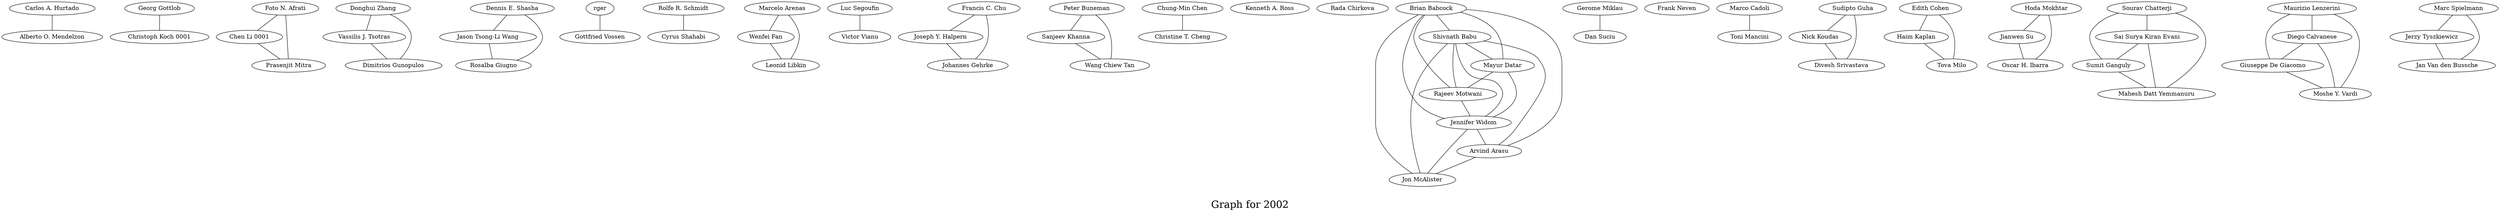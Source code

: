 /*****
Graph for 2002
*****/

graph G {
  graph [splines=true overlap=false]
  node  [shape=ellipse, width=0.3, height=0.3]
  0 [label="Carlos A. Hurtado"];
  1 [label="Alberto O. Mendelzon"];
  2 [label="Georg Gottlob"];
  3 [label="Christoph Koch 0001"];
  4 [label="Foto N. Afrati"];
  5 [label="Chen Li 0001"];
  6 [label="Prasenjit Mitra"];
  7 [label="Donghui Zhang"];
  8 [label="Vassilis J. Tsotras"];
  9 [label="Dimitrios Gunopulos"];
  10 [label="Dennis E. Shasha"];
  11 [label="Jason Tsong-Li Wang"];
  12 [label="Rosalba Giugno"];
  13 [label="rger"];
  14 [label="Gottfried Vossen"];
  15 [label="Rolfe R. Schmidt"];
  16 [label="Cyrus Shahabi"];
  17 [label="Marcelo Arenas"];
  18 [label="Wenfei Fan"];
  19 [label="Leonid Libkin"];
  20 [label="Luc Segoufin"];
  21 [label="Victor Vianu"];
  22 [label="Francis C. Chu"];
  23 [label="Joseph Y. Halpern"];
  24 [label="Johannes Gehrke"];
  25 [label="Peter Buneman"];
  26 [label="Sanjeev Khanna"];
  27 [label="Wang Chiew Tan"];
  28 [label="Chung-Min Chen"];
  29 [label="Christine T. Cheng"];
  30 [label="Kenneth A. Ross"];
  31 [label="Rada Chirkova"];
  32 [label="Brian Babcock"];
  33 [label="Shivnath Babu"];
  34 [label="Mayur Datar"];
  35 [label="Rajeev Motwani"];
  36 [label="Jennifer Widom"];
  37 [label="Gerome Miklau"];
  38 [label="Dan Suciu"];
  39 [label="Frank Neven"];
  40 [label="Marco Cadoli"];
  41 [label="Toni Mancini"];
  42 [label="Sudipto Guha"];
  43 [label="Nick Koudas"];
  44 [label="Divesh Srivastava"];
  45 [label="Edith Cohen"];
  46 [label="Haim Kaplan"];
  47 [label="Tova Milo"];
  48 [label="Hoda Mokhtar"];
  49 [label="Jianwen Su"];
  50 [label="Oscar H. Ibarra"];
  51 [label="Sourav Chatterji"];
  52 [label="Sai Surya Kiran Evani"];
  53 [label="Sumit Ganguly"];
  54 [label="Mahesh Datt Yemmanuru"];
  55 [label="Maurizio Lenzerini"];
  56 [label="Marc Spielmann"];
  57 [label="Jerzy Tyszkiewicz"];
  58 [label="Jan Van den Bussche"];
  59 [label="Arvind Arasu"];
  60 [label="Jon McAlister"];
  61 [label="Diego Calvanese"];
  62 [label="Giuseppe De Giacomo"];
  63 [label="Moshe Y. Vardi"];
  0 -- 1;
  2 -- 3;
  4 -- 5;
  4 -- 6;
  5 -- 6;
  7 -- 8;
  7 -- 9;
  8 -- 9;
  10 -- 11;
  10 -- 12;
  11 -- 12;
  13 -- 14;
  15 -- 16;
  17 -- 18;
  17 -- 19;
  18 -- 19;
  20 -- 21;
  22 -- 23;
  22 -- 24;
  23 -- 24;
  25 -- 26;
  25 -- 27;
  26 -- 27;
  28 -- 29;
  32 -- 33;
  32 -- 34;
  32 -- 35;
  32 -- 36;
  32 -- 59;
  32 -- 60;
  33 -- 34;
  33 -- 35;
  33 -- 36;
  33 -- 59;
  33 -- 60;
  34 -- 35;
  34 -- 36;
  35 -- 36;
  36 -- 59;
  36 -- 60;
  37 -- 38;
  40 -- 41;
  42 -- 43;
  42 -- 44;
  43 -- 44;
  45 -- 46;
  45 -- 47;
  46 -- 47;
  48 -- 49;
  48 -- 50;
  49 -- 50;
  51 -- 52;
  51 -- 53;
  51 -- 54;
  52 -- 53;
  52 -- 54;
  53 -- 54;
  55 -- 61;
  55 -- 62;
  55 -- 63;
  56 -- 57;
  56 -- 58;
  57 -- 58;
  59 -- 60;
  61 -- 62;
  61 -- 63;
  62 -- 63;
  label = "\nGraph for 2002\n";  fontsize=24;
}

